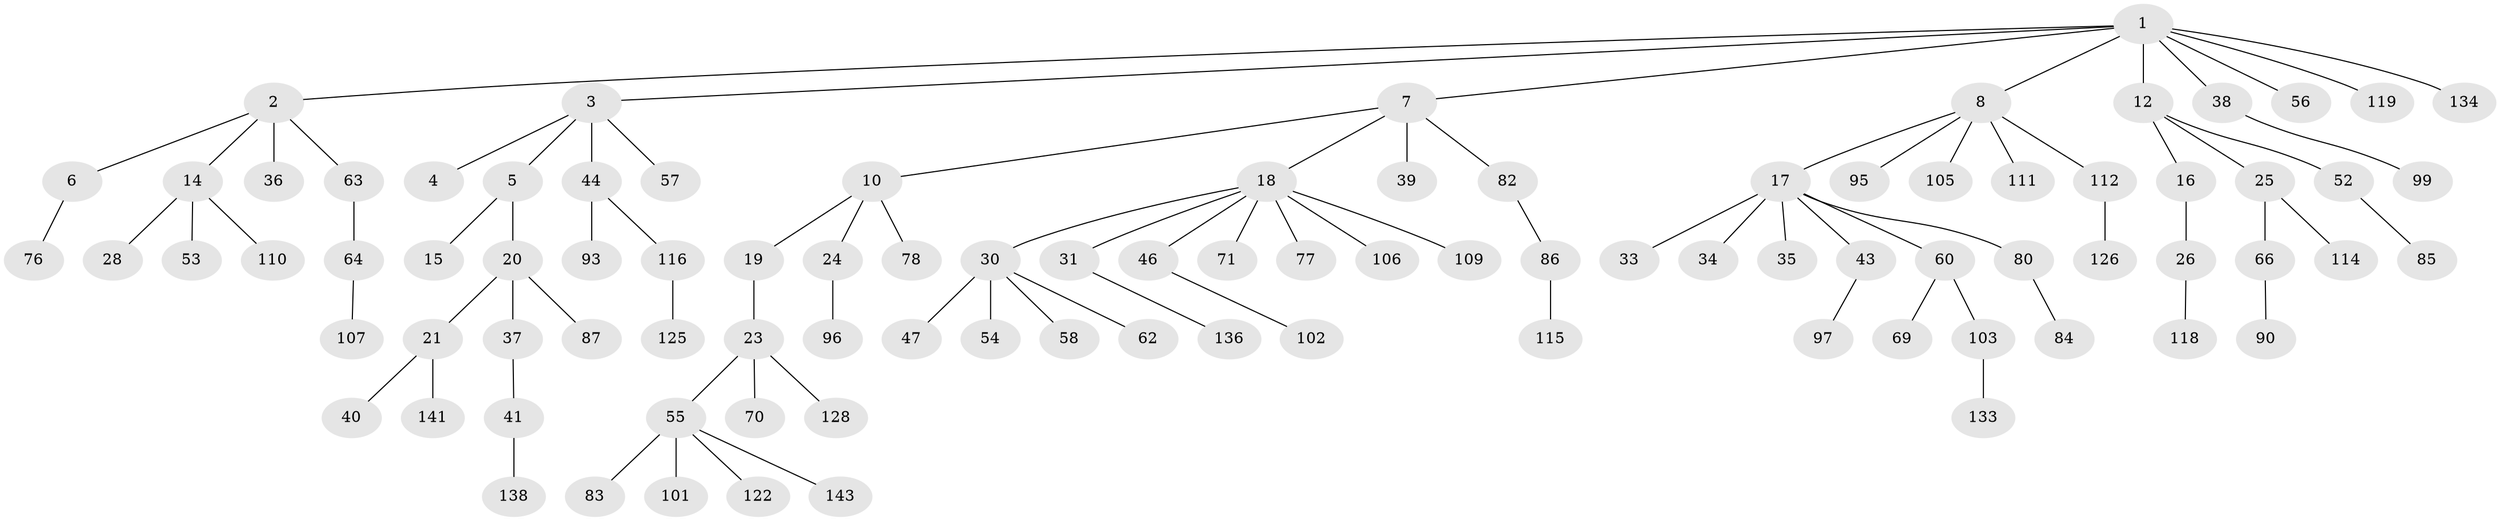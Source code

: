 // original degree distribution, {7: 0.013793103448275862, 3: 0.1310344827586207, 5: 0.013793103448275862, 2: 0.296551724137931, 4: 0.06896551724137931, 8: 0.006896551724137931, 6: 0.006896551724137931, 1: 0.46206896551724136}
// Generated by graph-tools (version 1.1) at 2025/42/03/06/25 10:42:06]
// undirected, 94 vertices, 93 edges
graph export_dot {
graph [start="1"]
  node [color=gray90,style=filled];
  1 [super="+27"];
  2 [super="+11"];
  3;
  4 [super="+88"];
  5 [super="+9"];
  6 [super="+142"];
  7 [super="+13"];
  8 [super="+49"];
  10 [super="+59"];
  12 [super="+51"];
  14 [super="+131"];
  15 [super="+42"];
  16 [super="+92"];
  17 [super="+22"];
  18 [super="+45"];
  19 [super="+123"];
  20;
  21 [super="+130"];
  23 [super="+29"];
  24 [super="+50"];
  25 [super="+79"];
  26 [super="+48"];
  28;
  30 [super="+32"];
  31 [super="+120"];
  33;
  34;
  35 [super="+67"];
  36 [super="+68"];
  37 [super="+81"];
  38;
  39;
  40;
  41 [super="+73"];
  43;
  44 [super="+61"];
  46;
  47 [super="+135"];
  52 [super="+127"];
  53 [super="+117"];
  54;
  55 [super="+72"];
  56 [super="+104"];
  57 [super="+75"];
  58;
  60 [super="+65"];
  62;
  63;
  64 [super="+144"];
  66;
  69 [super="+74"];
  70 [super="+89"];
  71 [super="+124"];
  76;
  77;
  78 [super="+98"];
  80;
  82 [super="+91"];
  83;
  84 [super="+129"];
  85;
  86 [super="+113"];
  87 [super="+139"];
  90 [super="+94"];
  93 [super="+100"];
  95;
  96;
  97 [super="+108"];
  99;
  101;
  102;
  103;
  105;
  106;
  107 [super="+145"];
  109;
  110;
  111 [super="+132"];
  112;
  114 [super="+121"];
  115;
  116 [super="+137"];
  118;
  119;
  122;
  125;
  126;
  128 [super="+140"];
  133;
  134;
  136;
  138;
  141;
  143;
  1 -- 2;
  1 -- 3;
  1 -- 7;
  1 -- 8;
  1 -- 12;
  1 -- 56;
  1 -- 38;
  1 -- 134;
  1 -- 119;
  2 -- 6;
  2 -- 36;
  2 -- 14;
  2 -- 63;
  3 -- 4;
  3 -- 5;
  3 -- 44;
  3 -- 57;
  5 -- 15;
  5 -- 20;
  6 -- 76;
  7 -- 10;
  7 -- 18;
  7 -- 82;
  7 -- 39;
  8 -- 17;
  8 -- 95;
  8 -- 105;
  8 -- 111;
  8 -- 112;
  10 -- 19;
  10 -- 24;
  10 -- 78;
  12 -- 16;
  12 -- 25;
  12 -- 52;
  14 -- 28;
  14 -- 53;
  14 -- 110;
  16 -- 26;
  17 -- 33;
  17 -- 34;
  17 -- 35;
  17 -- 43;
  17 -- 60;
  17 -- 80;
  18 -- 30;
  18 -- 31;
  18 -- 71;
  18 -- 106;
  18 -- 77;
  18 -- 109;
  18 -- 46;
  19 -- 23;
  20 -- 21;
  20 -- 37;
  20 -- 87;
  21 -- 40;
  21 -- 141;
  23 -- 55;
  23 -- 70;
  23 -- 128;
  24 -- 96;
  25 -- 66;
  25 -- 114;
  26 -- 118;
  30 -- 47;
  30 -- 54;
  30 -- 62;
  30 -- 58;
  31 -- 136;
  37 -- 41;
  38 -- 99;
  41 -- 138;
  43 -- 97;
  44 -- 116;
  44 -- 93;
  46 -- 102;
  52 -- 85;
  55 -- 83;
  55 -- 122;
  55 -- 143;
  55 -- 101;
  60 -- 103;
  60 -- 69;
  63 -- 64;
  64 -- 107;
  66 -- 90;
  80 -- 84;
  82 -- 86;
  86 -- 115;
  103 -- 133;
  112 -- 126;
  116 -- 125;
}
